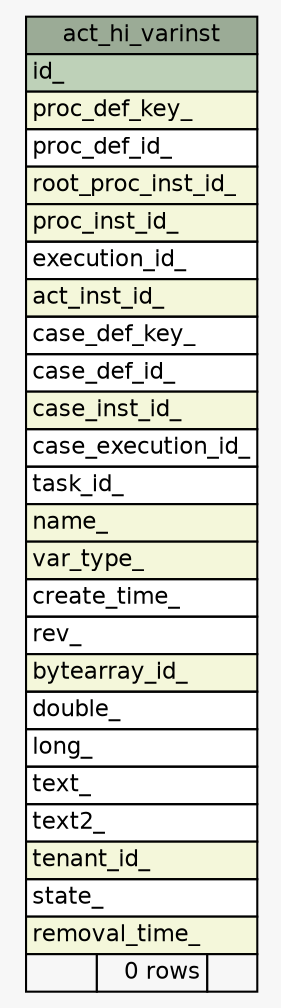 // dot 2.43.0 on Linux 6.2.0-1019-azure
// SchemaSpy rev Unknown
digraph "act_hi_varinst" {
  graph [
    rankdir="RL"
    bgcolor="#f7f7f7"
    nodesep="0.18"
    ranksep="0.46"
    fontname="Helvetica"
    fontsize="11"
  ];
  node [
    fontname="Helvetica"
    fontsize="11"
    shape="plaintext"
  ];
  edge [
    arrowsize="0.8"
  ];
  "act_hi_varinst" [
    label=<
    <TABLE BORDER="0" CELLBORDER="1" CELLSPACING="0" BGCOLOR="#ffffff">
      <TR><TD COLSPAN="3" BGCOLOR="#9bab96" ALIGN="CENTER">act_hi_varinst</TD></TR>
      <TR><TD PORT="id_" COLSPAN="3" BGCOLOR="#bed1b8" ALIGN="LEFT">id_</TD></TR>
      <TR><TD PORT="proc_def_key_" COLSPAN="3" BGCOLOR="#f4f7da" ALIGN="LEFT">proc_def_key_</TD></TR>
      <TR><TD PORT="proc_def_id_" COLSPAN="3" ALIGN="LEFT">proc_def_id_</TD></TR>
      <TR><TD PORT="root_proc_inst_id_" COLSPAN="3" BGCOLOR="#f4f7da" ALIGN="LEFT">root_proc_inst_id_</TD></TR>
      <TR><TD PORT="proc_inst_id_" COLSPAN="3" BGCOLOR="#f4f7da" ALIGN="LEFT">proc_inst_id_</TD></TR>
      <TR><TD PORT="execution_id_" COLSPAN="3" ALIGN="LEFT">execution_id_</TD></TR>
      <TR><TD PORT="act_inst_id_" COLSPAN="3" BGCOLOR="#f4f7da" ALIGN="LEFT">act_inst_id_</TD></TR>
      <TR><TD PORT="case_def_key_" COLSPAN="3" ALIGN="LEFT">case_def_key_</TD></TR>
      <TR><TD PORT="case_def_id_" COLSPAN="3" ALIGN="LEFT">case_def_id_</TD></TR>
      <TR><TD PORT="case_inst_id_" COLSPAN="3" BGCOLOR="#f4f7da" ALIGN="LEFT">case_inst_id_</TD></TR>
      <TR><TD PORT="case_execution_id_" COLSPAN="3" ALIGN="LEFT">case_execution_id_</TD></TR>
      <TR><TD PORT="task_id_" COLSPAN="3" ALIGN="LEFT">task_id_</TD></TR>
      <TR><TD PORT="name_" COLSPAN="3" BGCOLOR="#f4f7da" ALIGN="LEFT">name_</TD></TR>
      <TR><TD PORT="var_type_" COLSPAN="3" BGCOLOR="#f4f7da" ALIGN="LEFT">var_type_</TD></TR>
      <TR><TD PORT="create_time_" COLSPAN="3" ALIGN="LEFT">create_time_</TD></TR>
      <TR><TD PORT="rev_" COLSPAN="3" ALIGN="LEFT">rev_</TD></TR>
      <TR><TD PORT="bytearray_id_" COLSPAN="3" BGCOLOR="#f4f7da" ALIGN="LEFT">bytearray_id_</TD></TR>
      <TR><TD PORT="double_" COLSPAN="3" ALIGN="LEFT">double_</TD></TR>
      <TR><TD PORT="long_" COLSPAN="3" ALIGN="LEFT">long_</TD></TR>
      <TR><TD PORT="text_" COLSPAN="3" ALIGN="LEFT">text_</TD></TR>
      <TR><TD PORT="text2_" COLSPAN="3" ALIGN="LEFT">text2_</TD></TR>
      <TR><TD PORT="tenant_id_" COLSPAN="3" BGCOLOR="#f4f7da" ALIGN="LEFT">tenant_id_</TD></TR>
      <TR><TD PORT="state_" COLSPAN="3" ALIGN="LEFT">state_</TD></TR>
      <TR><TD PORT="removal_time_" COLSPAN="3" BGCOLOR="#f4f7da" ALIGN="LEFT">removal_time_</TD></TR>
      <TR><TD ALIGN="LEFT" BGCOLOR="#f7f7f7">  </TD><TD ALIGN="RIGHT" BGCOLOR="#f7f7f7">0 rows</TD><TD ALIGN="RIGHT" BGCOLOR="#f7f7f7">  </TD></TR>
    </TABLE>>
    URL="tables/act_hi_varinst.html"
    tooltip="act_hi_varinst"
  ];
}
